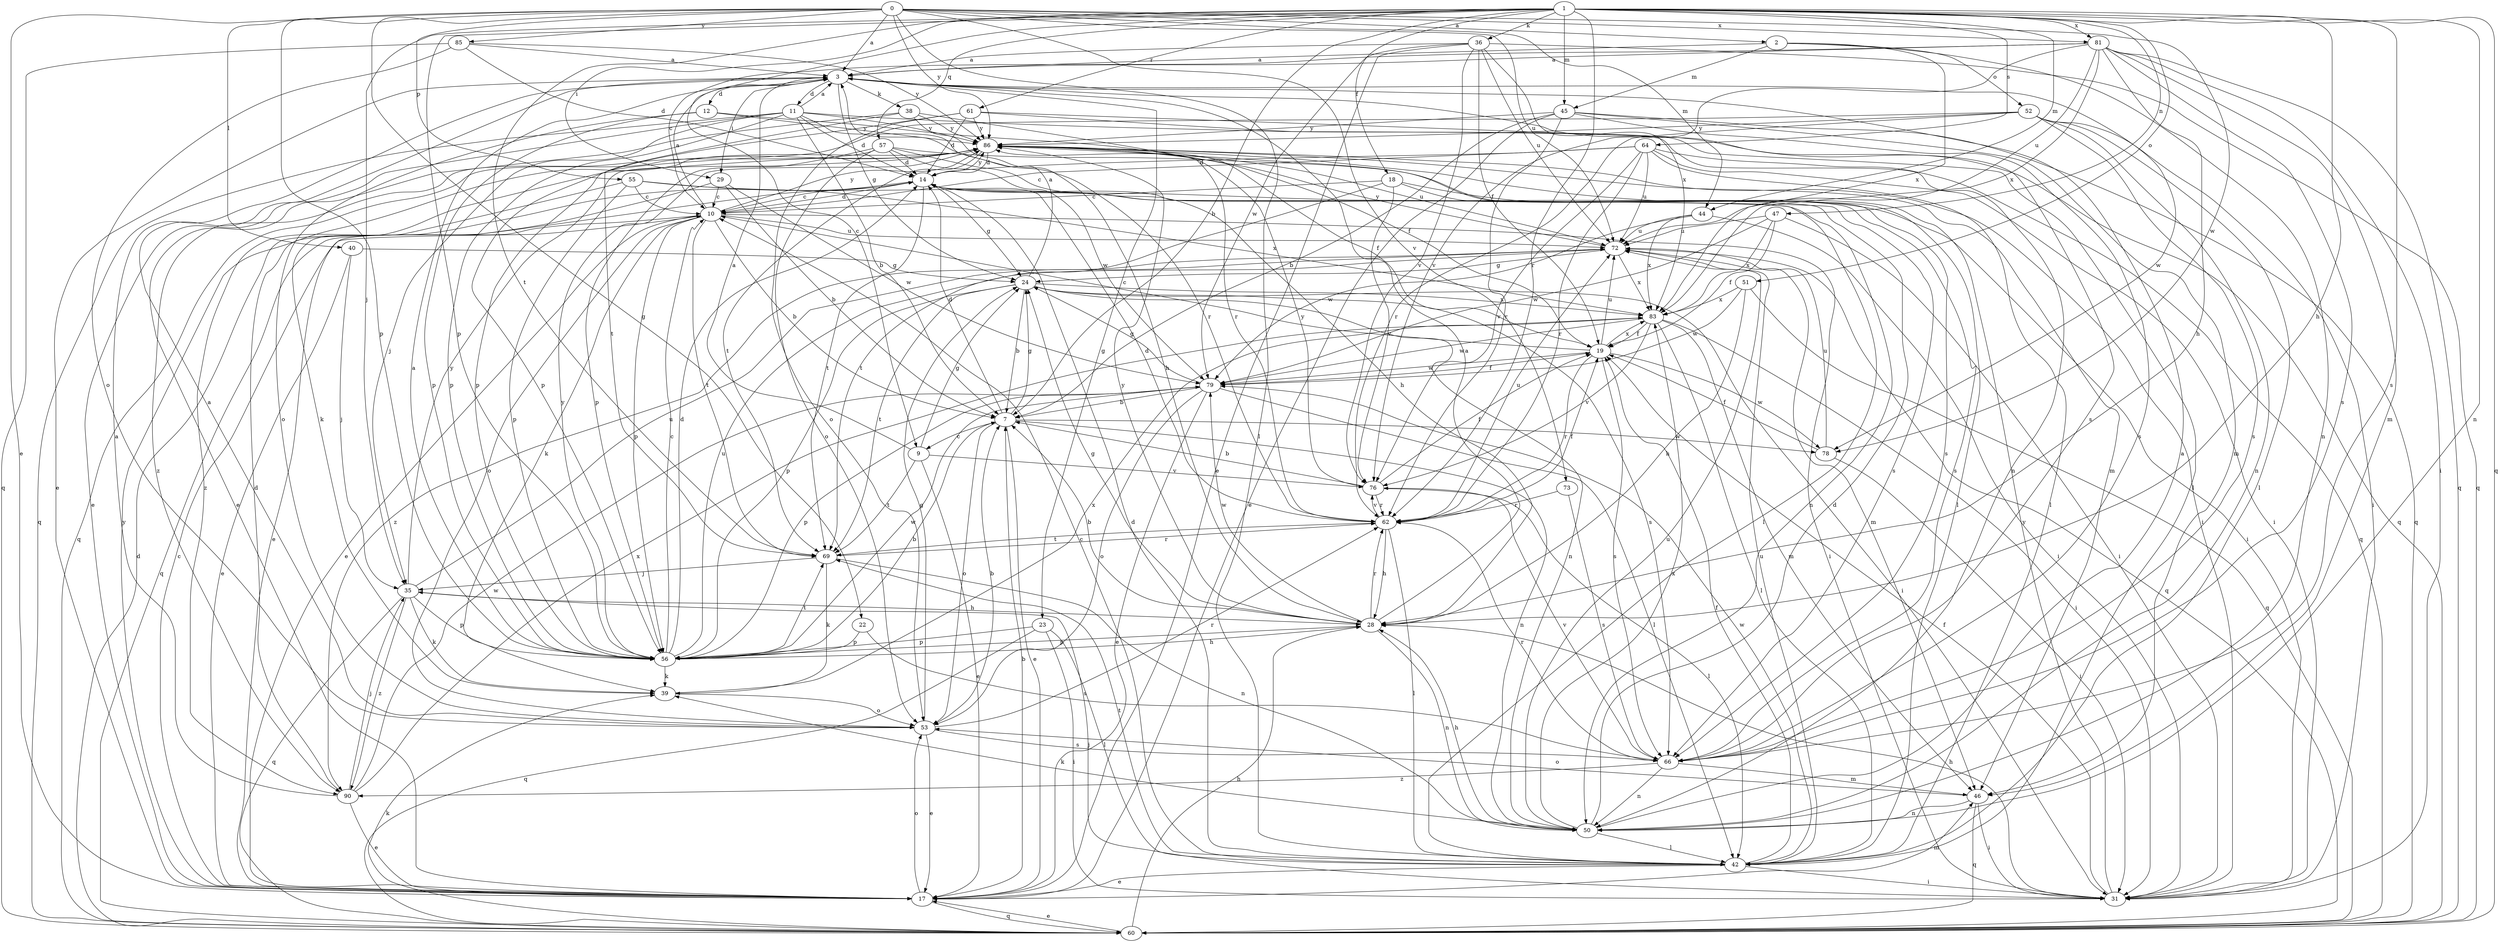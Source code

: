 strict digraph  {
0;
1;
2;
3;
7;
9;
10;
11;
12;
14;
17;
18;
19;
22;
23;
24;
28;
29;
31;
35;
36;
38;
39;
40;
42;
44;
45;
46;
47;
50;
51;
52;
53;
55;
56;
57;
60;
61;
62;
64;
66;
69;
72;
73;
76;
78;
79;
81;
83;
85;
86;
90;
0 -> 2  [label=a];
0 -> 3  [label=a];
0 -> 17  [label=e];
0 -> 22  [label=g];
0 -> 40  [label=l];
0 -> 42  [label=l];
0 -> 44  [label=m];
0 -> 55  [label=p];
0 -> 56  [label=p];
0 -> 72  [label=u];
0 -> 73  [label=v];
0 -> 78  [label=w];
0 -> 81  [label=x];
0 -> 85  [label=y];
0 -> 86  [label=y];
1 -> 7  [label=b];
1 -> 9  [label=c];
1 -> 18  [label=f];
1 -> 28  [label=h];
1 -> 29  [label=i];
1 -> 35  [label=j];
1 -> 36  [label=k];
1 -> 44  [label=m];
1 -> 45  [label=m];
1 -> 47  [label=n];
1 -> 50  [label=n];
1 -> 51  [label=o];
1 -> 56  [label=p];
1 -> 57  [label=q];
1 -> 60  [label=q];
1 -> 61  [label=r];
1 -> 62  [label=r];
1 -> 64  [label=s];
1 -> 66  [label=s];
1 -> 69  [label=t];
1 -> 81  [label=x];
2 -> 3  [label=a];
2 -> 45  [label=m];
2 -> 50  [label=n];
2 -> 52  [label=o];
2 -> 83  [label=x];
3 -> 11  [label=d];
3 -> 12  [label=d];
3 -> 17  [label=e];
3 -> 23  [label=g];
3 -> 24  [label=g];
3 -> 29  [label=i];
3 -> 38  [label=k];
3 -> 66  [label=s];
3 -> 78  [label=w];
7 -> 9  [label=c];
7 -> 14  [label=d];
7 -> 17  [label=e];
7 -> 24  [label=g];
7 -> 50  [label=n];
7 -> 53  [label=o];
7 -> 78  [label=w];
9 -> 3  [label=a];
9 -> 17  [label=e];
9 -> 24  [label=g];
9 -> 69  [label=t];
9 -> 76  [label=v];
10 -> 3  [label=a];
10 -> 7  [label=b];
10 -> 14  [label=d];
10 -> 17  [label=e];
10 -> 31  [label=i];
10 -> 39  [label=k];
10 -> 53  [label=o];
10 -> 56  [label=p];
10 -> 60  [label=q];
10 -> 69  [label=t];
10 -> 72  [label=u];
10 -> 86  [label=y];
11 -> 3  [label=a];
11 -> 7  [label=b];
11 -> 14  [label=d];
11 -> 17  [label=e];
11 -> 35  [label=j];
11 -> 50  [label=n];
11 -> 56  [label=p];
11 -> 60  [label=q];
11 -> 62  [label=r];
11 -> 86  [label=y];
12 -> 19  [label=f];
12 -> 53  [label=o];
12 -> 56  [label=p];
12 -> 86  [label=y];
14 -> 10  [label=c];
14 -> 24  [label=g];
14 -> 42  [label=l];
14 -> 66  [label=s];
14 -> 69  [label=t];
14 -> 86  [label=y];
17 -> 7  [label=b];
17 -> 10  [label=c];
17 -> 46  [label=m];
17 -> 53  [label=o];
17 -> 60  [label=q];
17 -> 86  [label=y];
18 -> 10  [label=c];
18 -> 31  [label=i];
18 -> 66  [label=s];
18 -> 69  [label=t];
18 -> 76  [label=v];
19 -> 10  [label=c];
19 -> 62  [label=r];
19 -> 66  [label=s];
19 -> 72  [label=u];
19 -> 78  [label=w];
19 -> 79  [label=w];
19 -> 83  [label=x];
22 -> 56  [label=p];
22 -> 66  [label=s];
23 -> 31  [label=i];
23 -> 42  [label=l];
23 -> 56  [label=p];
23 -> 60  [label=q];
24 -> 3  [label=a];
24 -> 7  [label=b];
24 -> 31  [label=i];
24 -> 50  [label=n];
24 -> 56  [label=p];
24 -> 66  [label=s];
24 -> 69  [label=t];
24 -> 83  [label=x];
28 -> 3  [label=a];
28 -> 7  [label=b];
28 -> 24  [label=g];
28 -> 50  [label=n];
28 -> 56  [label=p];
28 -> 62  [label=r];
28 -> 79  [label=w];
28 -> 86  [label=y];
29 -> 7  [label=b];
29 -> 10  [label=c];
29 -> 17  [label=e];
29 -> 79  [label=w];
31 -> 19  [label=f];
31 -> 28  [label=h];
31 -> 35  [label=j];
31 -> 86  [label=y];
35 -> 28  [label=h];
35 -> 39  [label=k];
35 -> 56  [label=p];
35 -> 60  [label=q];
35 -> 72  [label=u];
35 -> 86  [label=y];
35 -> 90  [label=z];
36 -> 3  [label=a];
36 -> 17  [label=e];
36 -> 19  [label=f];
36 -> 60  [label=q];
36 -> 72  [label=u];
36 -> 76  [label=v];
36 -> 79  [label=w];
36 -> 83  [label=x];
38 -> 17  [label=e];
38 -> 28  [label=h];
38 -> 62  [label=r];
38 -> 69  [label=t];
38 -> 86  [label=y];
39 -> 53  [label=o];
39 -> 83  [label=x];
40 -> 17  [label=e];
40 -> 24  [label=g];
40 -> 35  [label=j];
42 -> 10  [label=c];
42 -> 14  [label=d];
42 -> 17  [label=e];
42 -> 19  [label=f];
42 -> 31  [label=i];
42 -> 69  [label=t];
42 -> 72  [label=u];
42 -> 79  [label=w];
44 -> 31  [label=i];
44 -> 72  [label=u];
44 -> 79  [label=w];
44 -> 83  [label=x];
45 -> 7  [label=b];
45 -> 17  [label=e];
45 -> 46  [label=m];
45 -> 60  [label=q];
45 -> 62  [label=r];
45 -> 66  [label=s];
45 -> 86  [label=y];
46 -> 31  [label=i];
46 -> 50  [label=n];
46 -> 53  [label=o];
46 -> 60  [label=q];
47 -> 19  [label=f];
47 -> 31  [label=i];
47 -> 72  [label=u];
47 -> 79  [label=w];
47 -> 83  [label=x];
50 -> 3  [label=a];
50 -> 14  [label=d];
50 -> 28  [label=h];
50 -> 39  [label=k];
50 -> 42  [label=l];
50 -> 72  [label=u];
50 -> 83  [label=x];
51 -> 28  [label=h];
51 -> 60  [label=q];
51 -> 79  [label=w];
51 -> 83  [label=x];
52 -> 31  [label=i];
52 -> 42  [label=l];
52 -> 50  [label=n];
52 -> 56  [label=p];
52 -> 62  [label=r];
52 -> 66  [label=s];
52 -> 86  [label=y];
53 -> 3  [label=a];
53 -> 7  [label=b];
53 -> 17  [label=e];
53 -> 24  [label=g];
53 -> 62  [label=r];
53 -> 66  [label=s];
55 -> 10  [label=c];
55 -> 50  [label=n];
55 -> 56  [label=p];
55 -> 83  [label=x];
55 -> 90  [label=z];
56 -> 3  [label=a];
56 -> 7  [label=b];
56 -> 10  [label=c];
56 -> 14  [label=d];
56 -> 28  [label=h];
56 -> 39  [label=k];
56 -> 69  [label=t];
56 -> 72  [label=u];
56 -> 79  [label=w];
56 -> 86  [label=y];
57 -> 14  [label=d];
57 -> 28  [label=h];
57 -> 42  [label=l];
57 -> 53  [label=o];
57 -> 56  [label=p];
57 -> 79  [label=w];
57 -> 90  [label=z];
60 -> 14  [label=d];
60 -> 17  [label=e];
60 -> 28  [label=h];
60 -> 39  [label=k];
61 -> 14  [label=d];
61 -> 42  [label=l];
61 -> 53  [label=o];
61 -> 56  [label=p];
61 -> 60  [label=q];
61 -> 86  [label=y];
62 -> 14  [label=d];
62 -> 19  [label=f];
62 -> 28  [label=h];
62 -> 42  [label=l];
62 -> 69  [label=t];
62 -> 72  [label=u];
62 -> 76  [label=v];
64 -> 10  [label=c];
64 -> 14  [label=d];
64 -> 31  [label=i];
64 -> 42  [label=l];
64 -> 60  [label=q];
64 -> 62  [label=r];
64 -> 72  [label=u];
64 -> 76  [label=v];
66 -> 46  [label=m];
66 -> 50  [label=n];
66 -> 62  [label=r];
66 -> 76  [label=v];
66 -> 90  [label=z];
69 -> 35  [label=j];
69 -> 39  [label=k];
69 -> 50  [label=n];
69 -> 62  [label=r];
72 -> 24  [label=g];
72 -> 46  [label=m];
72 -> 60  [label=q];
72 -> 83  [label=x];
72 -> 86  [label=y];
72 -> 90  [label=z];
73 -> 62  [label=r];
73 -> 66  [label=s];
76 -> 7  [label=b];
76 -> 19  [label=f];
76 -> 42  [label=l];
76 -> 62  [label=r];
76 -> 86  [label=y];
78 -> 19  [label=f];
78 -> 31  [label=i];
78 -> 72  [label=u];
79 -> 7  [label=b];
79 -> 17  [label=e];
79 -> 19  [label=f];
79 -> 24  [label=g];
79 -> 42  [label=l];
79 -> 53  [label=o];
79 -> 56  [label=p];
81 -> 3  [label=a];
81 -> 10  [label=c];
81 -> 28  [label=h];
81 -> 31  [label=i];
81 -> 46  [label=m];
81 -> 60  [label=q];
81 -> 66  [label=s];
81 -> 72  [label=u];
81 -> 76  [label=v];
81 -> 83  [label=x];
83 -> 19  [label=f];
83 -> 31  [label=i];
83 -> 42  [label=l];
83 -> 46  [label=m];
83 -> 76  [label=v];
83 -> 79  [label=w];
85 -> 3  [label=a];
85 -> 14  [label=d];
85 -> 53  [label=o];
85 -> 60  [label=q];
85 -> 86  [label=y];
86 -> 14  [label=d];
86 -> 19  [label=f];
86 -> 31  [label=i];
86 -> 39  [label=k];
86 -> 46  [label=m];
86 -> 60  [label=q];
86 -> 66  [label=s];
86 -> 69  [label=t];
86 -> 72  [label=u];
90 -> 3  [label=a];
90 -> 14  [label=d];
90 -> 17  [label=e];
90 -> 35  [label=j];
90 -> 79  [label=w];
90 -> 83  [label=x];
}

